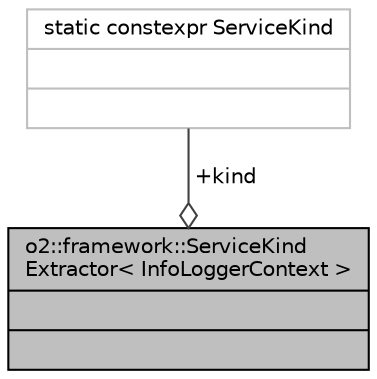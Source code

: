 digraph "o2::framework::ServiceKindExtractor&lt; InfoLoggerContext &gt;"
{
 // INTERACTIVE_SVG=YES
  bgcolor="transparent";
  edge [fontname="Helvetica",fontsize="10",labelfontname="Helvetica",labelfontsize="10"];
  node [fontname="Helvetica",fontsize="10",shape=record];
  Node1 [label="{o2::framework::ServiceKind\lExtractor\< InfoLoggerContext \>\n||}",height=0.2,width=0.4,color="black", fillcolor="grey75", style="filled", fontcolor="black"];
  Node2 -> Node1 [color="grey25",fontsize="10",style="solid",label=" +kind" ,arrowhead="odiamond",fontname="Helvetica"];
  Node2 [label="{static constexpr ServiceKind\n||}",height=0.2,width=0.4,color="grey75"];
}
